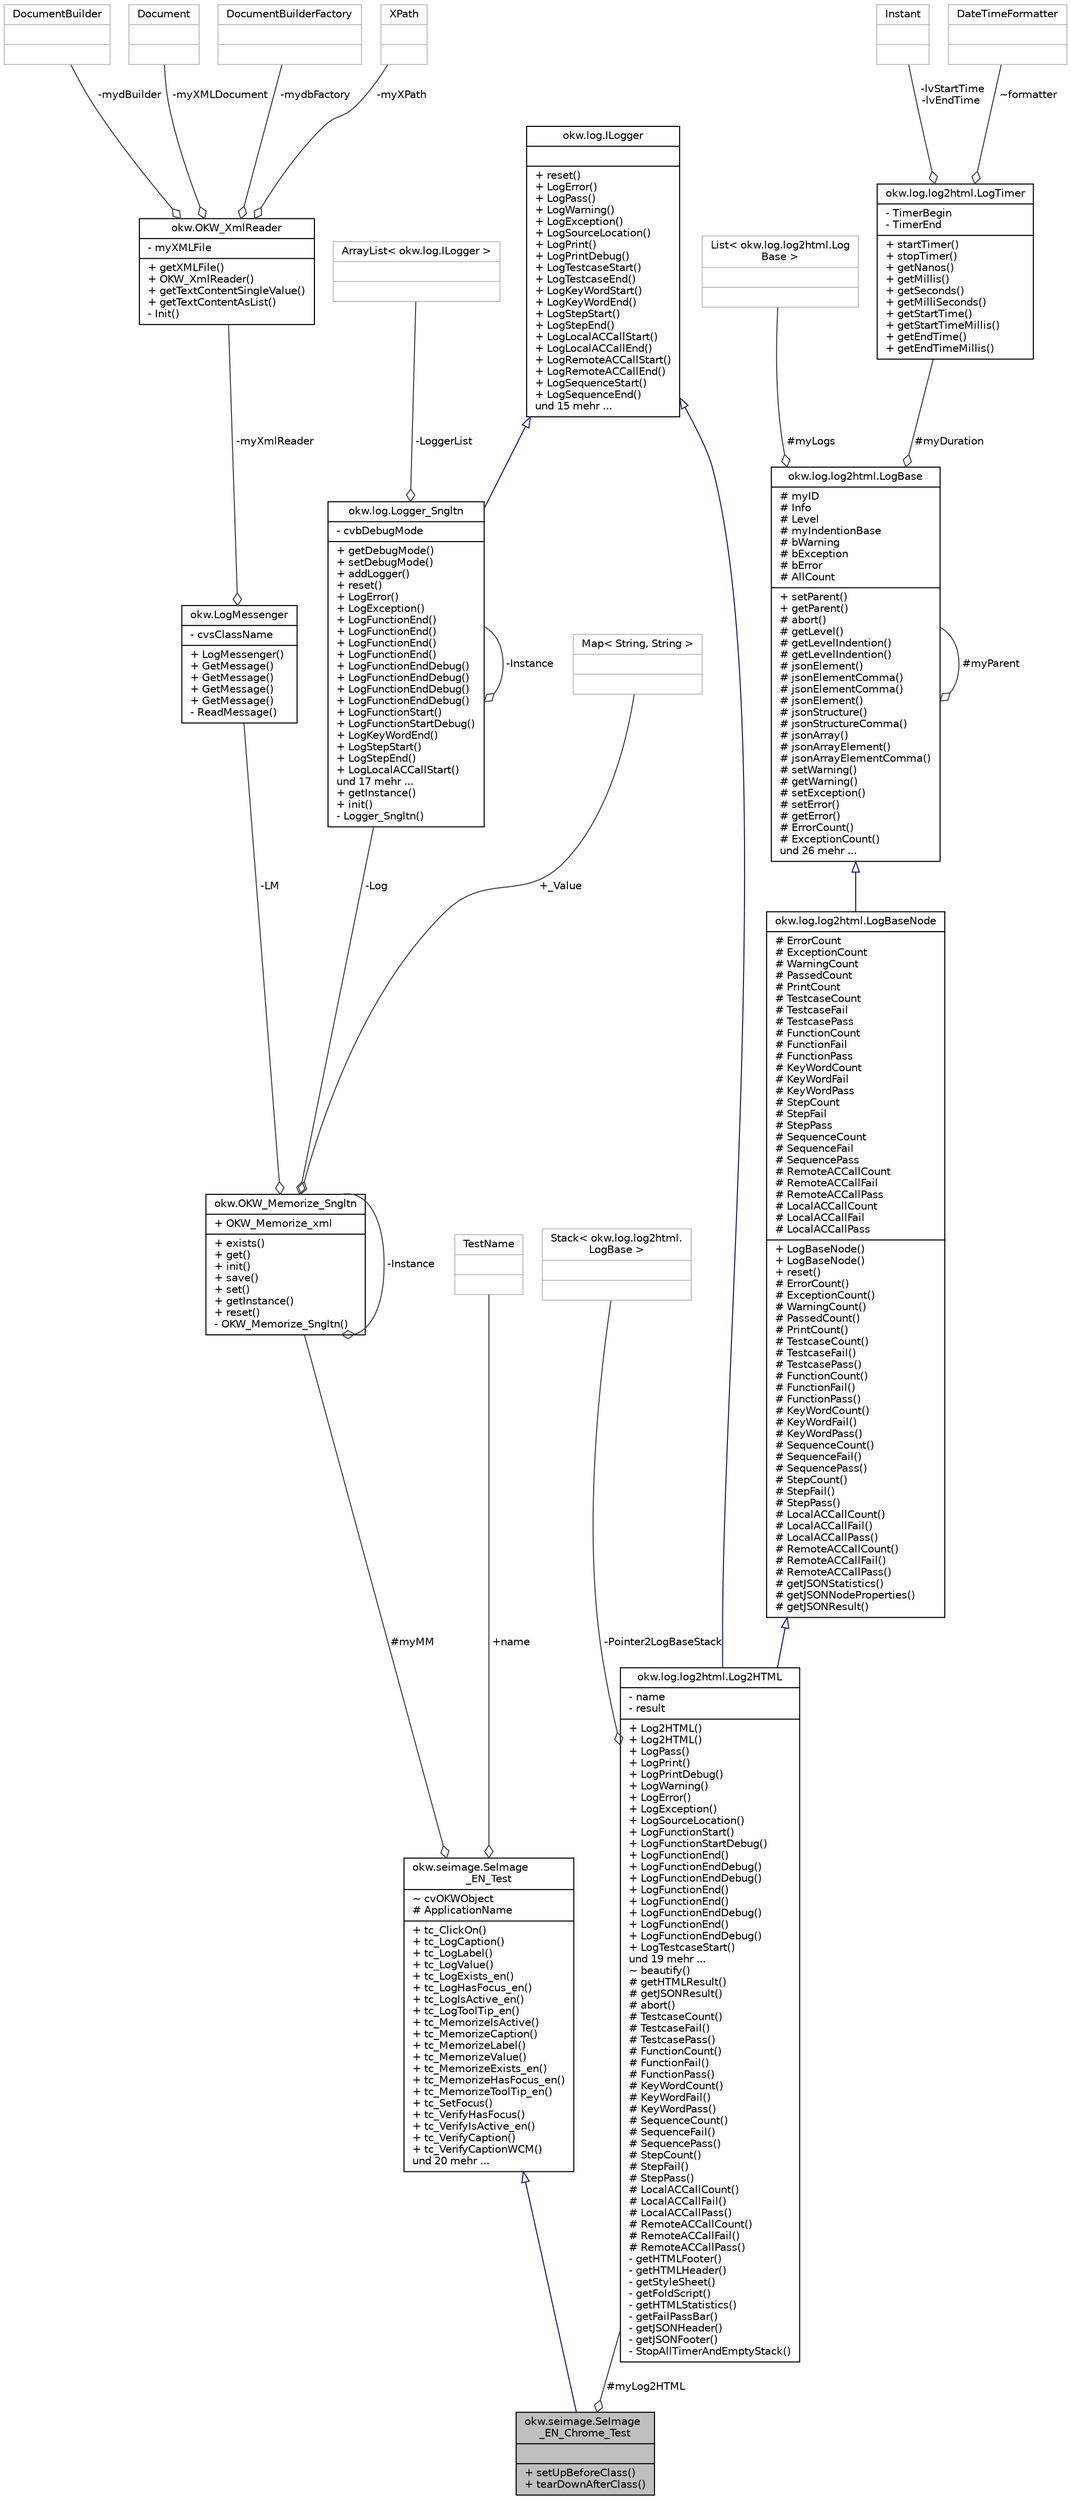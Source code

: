 digraph "okw.seimage.SeImage_EN_Chrome_Test"
{
 // INTERACTIVE_SVG=YES
 // LATEX_PDF_SIZE
  edge [fontname="Helvetica",fontsize="10",labelfontname="Helvetica",labelfontsize="10"];
  node [fontname="Helvetica",fontsize="10",shape=record];
  Node1 [label="{okw.seimage.SeImage\l_EN_Chrome_Test\n||+ setUpBeforeClass()\l+ tearDownAfterClass()\l}",height=0.2,width=0.4,color="black", fillcolor="grey75", style="filled", fontcolor="black",tooltip=" "];
  Node2 -> Node1 [dir="back",color="midnightblue",fontsize="10",style="solid",arrowtail="onormal",fontname="Helvetica"];
  Node2 [label="{okw.seimage.SeImage\l_EN_Test\n|~ cvOKWObject\l# ApplicationName\l|+ tc_ClickOn()\l+ tc_LogCaption()\l+ tc_LogLabel()\l+ tc_LogValue()\l+ tc_LogExists_en()\l+ tc_LogHasFocus_en()\l+ tc_LogIsActive_en()\l+ tc_LogToolTip_en()\l+ tc_MemorizeIsActive()\l+ tc_MemorizeCaption()\l+ tc_MemorizeLabel()\l+ tc_MemorizeValue()\l+ tc_MemorizeExists_en()\l+ tc_MemorizeHasFocus_en()\l+ tc_MemorizeToolTip_en()\l+ tc_SetFocus()\l+ tc_VerifyHasFocus()\l+ tc_VerifyIsActive_en()\l+ tc_VerifyCaption()\l+ tc_VerifyCaptionWCM()\lund 20 mehr ...\l}",height=0.2,width=0.4,color="black", fillcolor="white", style="filled",URL="$classokw_1_1seimage_1_1_se_image___e_n___test.html",tooltip=" "];
  Node3 -> Node2 [color="grey25",fontsize="10",style="solid",label=" +name" ,arrowhead="odiamond",fontname="Helvetica"];
  Node3 [label="{TestName\n||}",height=0.2,width=0.4,color="grey75", fillcolor="white", style="filled",tooltip=" "];
  Node4 -> Node2 [color="grey25",fontsize="10",style="solid",label=" #myMM" ,arrowhead="odiamond",fontname="Helvetica"];
  Node4 [label="{okw.OKW_Memorize_Sngltn\n|+ OKW_Memorize_xml\l|+ exists()\l+ get()\l+ init()\l+ save()\l+ set()\l+ getInstance()\l+ reset()\l- OKW_Memorize_Sngltn()\l}",height=0.2,width=0.4,color="black", fillcolor="white", style="filled",URL="$classokw_1_1_o_k_w___memorize___sngltn.html",tooltip="OKW_Memorize ist die Speicher-Klasse hinter den Merke*-Schlüsselwörter."];
  Node5 -> Node4 [color="grey25",fontsize="10",style="solid",label=" -LM" ,arrowhead="odiamond",fontname="Helvetica"];
  Node5 [label="{okw.LogMessenger\n|- cvsClassName\l|+ LogMessenger()\l+ GetMessage()\l+ GetMessage()\l+ GetMessage()\l+ GetMessage()\l- ReadMessage()\l}",height=0.2,width=0.4,color="black", fillcolor="white", style="filled",URL="$classokw_1_1_log_messenger.html",tooltip="LogMessenger liest Log-Meldungen sprachspezifisch für die im Konstruktor gegeben Klasse aus der Zugeh..."];
  Node6 -> Node5 [color="grey25",fontsize="10",style="solid",label=" -myXmlReader" ,arrowhead="odiamond",fontname="Helvetica"];
  Node6 [label="{okw.OKW_XmlReader\n|- myXMLFile\l|+ getXMLFile()\l+ OKW_XmlReader()\l+ getTextContentSingleValue()\l+ getTextContentAsList()\l- Init()\l}",height=0.2,width=0.4,color="black", fillcolor="white", style="filled",URL="$classokw_1_1_o_k_w___xml_reader.html",tooltip=" "];
  Node7 -> Node6 [color="grey25",fontsize="10",style="solid",label=" -mydbFactory" ,arrowhead="odiamond",fontname="Helvetica"];
  Node7 [label="{DocumentBuilderFactory\n||}",height=0.2,width=0.4,color="grey75", fillcolor="white", style="filled",tooltip=" "];
  Node8 -> Node6 [color="grey25",fontsize="10",style="solid",label=" -myXPath" ,arrowhead="odiamond",fontname="Helvetica"];
  Node8 [label="{XPath\n||}",height=0.2,width=0.4,color="grey75", fillcolor="white", style="filled",tooltip=" "];
  Node9 -> Node6 [color="grey25",fontsize="10",style="solid",label=" -mydBuilder" ,arrowhead="odiamond",fontname="Helvetica"];
  Node9 [label="{DocumentBuilder\n||}",height=0.2,width=0.4,color="grey75", fillcolor="white", style="filled",tooltip=" "];
  Node10 -> Node6 [color="grey25",fontsize="10",style="solid",label=" -myXMLDocument" ,arrowhead="odiamond",fontname="Helvetica"];
  Node10 [label="{Document\n||}",height=0.2,width=0.4,color="grey75", fillcolor="white", style="filled",tooltip=" "];
  Node11 -> Node4 [color="grey25",fontsize="10",style="solid",label=" +_Value" ,arrowhead="odiamond",fontname="Helvetica"];
  Node11 [label="{Map\< String, String \>\n||}",height=0.2,width=0.4,color="grey75", fillcolor="white", style="filled",tooltip=" "];
  Node4 -> Node4 [color="grey25",fontsize="10",style="solid",label=" -Instance" ,arrowhead="odiamond",fontname="Helvetica"];
  Node12 -> Node4 [color="grey25",fontsize="10",style="solid",label=" -Log" ,arrowhead="odiamond",fontname="Helvetica"];
  Node12 [label="{okw.log.Logger_Sngltn\n|- cvbDebugMode\l|+ getDebugMode()\l+ setDebugMode()\l+ addLogger()\l+ reset()\l+ LogError()\l+ LogException()\l+ LogFunctionEnd()\l+ LogFunctionEnd()\l+ LogFunctionEnd()\l+ LogFunctionEnd()\l+ LogFunctionEndDebug()\l+ LogFunctionEndDebug()\l+ LogFunctionEndDebug()\l+ LogFunctionEndDebug()\l+ LogFunctionStart()\l+ LogFunctionStartDebug()\l+ LogKeyWordEnd()\l+ LogStepStart()\l+ LogStepEnd()\l+ LogLocalACCallStart()\lund 17 mehr ...\l+ getInstance()\l+ init()\l- Logger_Sngltn()\l}",height=0.2,width=0.4,color="black", fillcolor="white", style="filled",URL="$classokw_1_1log_1_1_logger___sngltn.html",tooltip=" "];
  Node13 -> Node12 [dir="back",color="midnightblue",fontsize="10",style="solid",arrowtail="onormal",fontname="Helvetica"];
  Node13 [label="{okw.log.ILogger\n||+ reset()\l+ LogError()\l+ LogPass()\l+ LogWarning()\l+ LogException()\l+ LogSourceLocation()\l+ LogPrint()\l+ LogPrintDebug()\l+ LogTestcaseStart()\l+ LogTestcaseEnd()\l+ LogKeyWordStart()\l+ LogKeyWordEnd()\l+ LogStepStart()\l+ LogStepEnd()\l+ LogLocalACCallStart()\l+ LogLocalACCallEnd()\l+ LogRemoteACCallStart()\l+ LogRemoteACCallEnd()\l+ LogSequenceStart()\l+ LogSequenceEnd()\lund 15 mehr ...\l}",height=0.2,width=0.4,color="black", fillcolor="white", style="filled",URL="$interfaceokw_1_1log_1_1_i_logger.html",tooltip="Debug Logs are not a part of Interface."];
  Node14 -> Node12 [color="grey25",fontsize="10",style="solid",label=" -LoggerList" ,arrowhead="odiamond",fontname="Helvetica"];
  Node14 [label="{ArrayList\< okw.log.ILogger \>\n||}",height=0.2,width=0.4,color="grey75", fillcolor="white", style="filled",tooltip=" "];
  Node12 -> Node12 [color="grey25",fontsize="10",style="solid",label=" -Instance" ,arrowhead="odiamond",fontname="Helvetica"];
  Node15 -> Node1 [color="grey25",fontsize="10",style="solid",label=" #myLog2HTML" ,arrowhead="odiamond",fontname="Helvetica"];
  Node15 [label="{okw.log.log2html.Log2HTML\n|- name\l- result\l|+ Log2HTML()\l+ Log2HTML()\l+ LogPass()\l+ LogPrint()\l+ LogPrintDebug()\l+ LogWarning()\l+ LogError()\l+ LogException()\l+ LogSourceLocation()\l+ LogFunctionStart()\l+ LogFunctionStartDebug()\l+ LogFunctionEnd()\l+ LogFunctionEndDebug()\l+ LogFunctionEndDebug()\l+ LogFunctionEnd()\l+ LogFunctionEnd()\l+ LogFunctionEndDebug()\l+ LogFunctionEnd()\l+ LogFunctionEndDebug()\l+ LogTestcaseStart()\lund 19 mehr ...\l~ beautify()\l# getHTMLResult()\l# getJSONResult()\l# abort()\l# TestcaseCount()\l# TestcaseFail()\l# TestcasePass()\l# FunctionCount()\l# FunctionFail()\l# FunctionPass()\l# KeyWordCount()\l# KeyWordFail()\l# KeyWordPass()\l# SequenceCount()\l# SequenceFail()\l# SequencePass()\l# StepCount()\l# StepFail()\l# StepPass()\l# LocalACCallCount()\l# LocalACCallFail()\l# LocalACCallPass()\l# RemoteACCallCount()\l# RemoteACCallFail()\l# RemoteACCallPass()\l- getHTMLFooter()\l- getHTMLHeader()\l- getStyleSheet()\l- getFoldScript()\l- getHTMLStatistics()\l- getFailPassBar()\l- getJSONHeader()\l- getJSONFooter()\l- StopAllTimerAndEmptyStack()\l}",height=0.2,width=0.4,color="black", fillcolor="white", style="filled",URL="$classokw_1_1log_1_1log2html_1_1_log2_h_t_m_l.html",tooltip=" "];
  Node16 -> Node15 [dir="back",color="midnightblue",fontsize="10",style="solid",arrowtail="onormal",fontname="Helvetica"];
  Node16 [label="{okw.log.log2html.LogBaseNode\n|# ErrorCount\l# ExceptionCount\l# WarningCount\l# PassedCount\l# PrintCount\l# TestcaseCount\l# TestcaseFail\l# TestcasePass\l# FunctionCount\l# FunctionFail\l# FunctionPass\l# KeyWordCount\l# KeyWordFail\l# KeyWordPass\l# StepCount\l# StepFail\l# StepPass\l# SequenceCount\l# SequenceFail\l# SequencePass\l# RemoteACCallCount\l# RemoteACCallFail\l# RemoteACCallPass\l# LocalACCallCount\l# LocalACCallFail\l# LocalACCallPass\l|+ LogBaseNode()\l+ LogBaseNode()\l+ reset()\l# ErrorCount()\l# ExceptionCount()\l# WarningCount()\l# PassedCount()\l# PrintCount()\l# TestcaseCount()\l# TestcaseFail()\l# TestcasePass()\l# FunctionCount()\l# FunctionFail()\l# FunctionPass()\l# KeyWordCount()\l# KeyWordFail()\l# KeyWordPass()\l# SequenceCount()\l# SequenceFail()\l# SequencePass()\l# StepCount()\l# StepFail()\l# StepPass()\l# LocalACCallCount()\l# LocalACCallFail()\l# LocalACCallPass()\l# RemoteACCallCount()\l# RemoteACCallFail()\l# RemoteACCallPass()\l# getJSONStatistics()\l# getJSONNodeProperties()\l# getJSONResult()\l}",height=0.2,width=0.4,color="black", fillcolor="white", style="filled",URL="$classokw_1_1log_1_1log2html_1_1_log_base_node.html",tooltip=" "];
  Node17 -> Node16 [dir="back",color="midnightblue",fontsize="10",style="solid",arrowtail="onormal",fontname="Helvetica"];
  Node17 [label="{okw.log.log2html.LogBase\n|# myID\l# Info\l# Level\l# myIndentionBase\l# bWarning\l# bException\l# bError\l# AllCount\l|+ setParent()\l+ getParent()\l# abort()\l# getLevel()\l# getLevelIndention()\l# getLevelIndention()\l# jsonElement()\l# jsonElementComma()\l# jsonElementComma()\l# jsonElement()\l# jsonStructure()\l# jsonStructureComma()\l# jsonArray()\l# jsonArrayElement()\l# jsonArrayElementComma()\l# setWarning()\l# getWarning()\l# setException()\l# setError()\l# getError()\l# ErrorCount()\l# ExceptionCount()\lund 26 mehr ...\l}",height=0.2,width=0.4,color="black", fillcolor="white", style="filled",URL="$classokw_1_1log_1_1log2html_1_1_log_base.html",tooltip=" "];
  Node17 -> Node17 [color="grey25",fontsize="10",style="solid",label=" #myParent" ,arrowhead="odiamond",fontname="Helvetica"];
  Node18 -> Node17 [color="grey25",fontsize="10",style="solid",label=" #myLogs" ,arrowhead="odiamond",fontname="Helvetica"];
  Node18 [label="{List\< okw.log.log2html.Log\lBase \>\n||}",height=0.2,width=0.4,color="grey75", fillcolor="white", style="filled",tooltip=" "];
  Node19 -> Node17 [color="grey25",fontsize="10",style="solid",label=" #myDuration" ,arrowhead="odiamond",fontname="Helvetica"];
  Node19 [label="{okw.log.log2html.LogTimer\n|- TimerBegin\l- TimerEnd\l|+ startTimer()\l+ stopTimer()\l+ getNanos()\l+ getMillis()\l+ getSeconds()\l+ getMilliSeconds()\l+ getStartTime()\l+ getStartTimeMillis()\l+ getEndTime()\l+ getEndTimeMillis()\l}",height=0.2,width=0.4,color="black", fillcolor="white", style="filled",URL="$classokw_1_1log_1_1log2html_1_1_log_timer.html",tooltip=" "];
  Node20 -> Node19 [color="grey25",fontsize="10",style="solid",label=" -lvStartTime\n-lvEndTime" ,arrowhead="odiamond",fontname="Helvetica"];
  Node20 [label="{Instant\n||}",height=0.2,width=0.4,color="grey75", fillcolor="white", style="filled",tooltip=" "];
  Node21 -> Node19 [color="grey25",fontsize="10",style="solid",label=" ~formatter" ,arrowhead="odiamond",fontname="Helvetica"];
  Node21 [label="{DateTimeFormatter\n||}",height=0.2,width=0.4,color="grey75", fillcolor="white", style="filled",tooltip=" "];
  Node13 -> Node15 [dir="back",color="midnightblue",fontsize="10",style="solid",arrowtail="onormal",fontname="Helvetica"];
  Node22 -> Node15 [color="grey25",fontsize="10",style="solid",label=" -Pointer2LogBaseStack" ,arrowhead="odiamond",fontname="Helvetica"];
  Node22 [label="{Stack\< okw.log.log2html.\lLogBase \>\n||}",height=0.2,width=0.4,color="grey75", fillcolor="white", style="filled",tooltip=" "];
}
